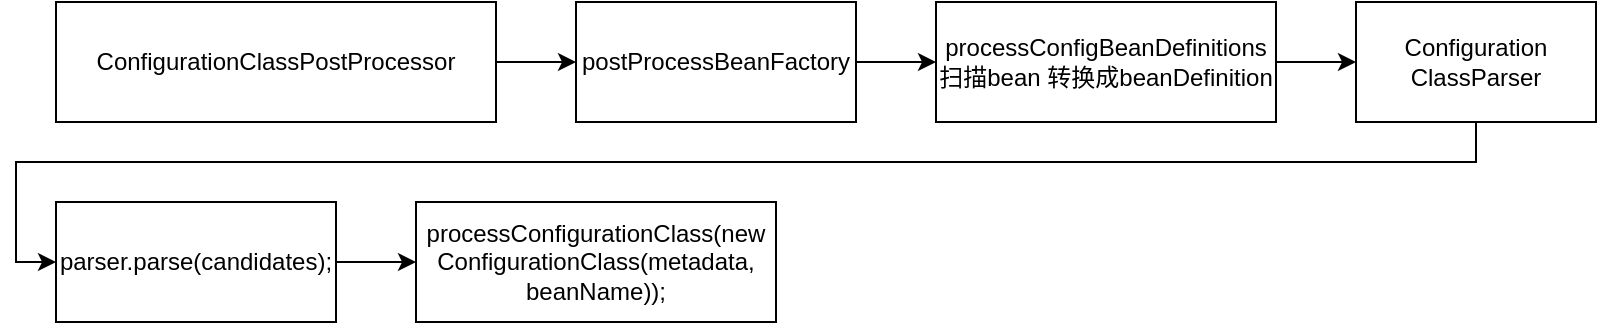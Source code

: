 <mxfile version="22.1.16" type="github">
  <diagram name="第 1 页" id="5okmlQeh2HD7aVh1Iizo">
    <mxGraphModel dx="1877" dy="530" grid="1" gridSize="10" guides="1" tooltips="1" connect="1" arrows="1" fold="1" page="1" pageScale="1" pageWidth="827" pageHeight="1169" math="0" shadow="0">
      <root>
        <mxCell id="0" />
        <mxCell id="1" parent="0" />
        <mxCell id="7GxyuCLlN3Ax3XJjULRu-3" style="edgeStyle=orthogonalEdgeStyle;rounded=0;orthogonalLoop=1;jettySize=auto;html=1;" edge="1" parent="1" source="7GxyuCLlN3Ax3XJjULRu-1">
          <mxGeometry relative="1" as="geometry">
            <mxPoint x="260" y="100" as="targetPoint" />
          </mxGeometry>
        </mxCell>
        <mxCell id="7GxyuCLlN3Ax3XJjULRu-1" value="ConfigurationClassPostProcessor" style="rounded=0;whiteSpace=wrap;html=1;" vertex="1" parent="1">
          <mxGeometry y="70" width="220" height="60" as="geometry" />
        </mxCell>
        <mxCell id="7GxyuCLlN3Ax3XJjULRu-5" style="edgeStyle=orthogonalEdgeStyle;rounded=0;orthogonalLoop=1;jettySize=auto;html=1;" edge="1" parent="1" source="7GxyuCLlN3Ax3XJjULRu-4">
          <mxGeometry relative="1" as="geometry">
            <mxPoint x="440" y="100" as="targetPoint" />
          </mxGeometry>
        </mxCell>
        <mxCell id="7GxyuCLlN3Ax3XJjULRu-4" value="postProcessBeanFactory" style="rounded=0;whiteSpace=wrap;html=1;" vertex="1" parent="1">
          <mxGeometry x="260" y="70" width="140" height="60" as="geometry" />
        </mxCell>
        <mxCell id="7GxyuCLlN3Ax3XJjULRu-7" style="edgeStyle=orthogonalEdgeStyle;rounded=0;orthogonalLoop=1;jettySize=auto;html=1;" edge="1" parent="1" source="7GxyuCLlN3Ax3XJjULRu-6">
          <mxGeometry relative="1" as="geometry">
            <mxPoint x="650" y="100" as="targetPoint" />
          </mxGeometry>
        </mxCell>
        <mxCell id="7GxyuCLlN3Ax3XJjULRu-6" value="processConfigBeanDefinitions扫描bean 转换成beanDefinition" style="rounded=0;whiteSpace=wrap;html=1;" vertex="1" parent="1">
          <mxGeometry x="440" y="70" width="170" height="60" as="geometry" />
        </mxCell>
        <mxCell id="7GxyuCLlN3Ax3XJjULRu-15" style="edgeStyle=orthogonalEdgeStyle;rounded=0;orthogonalLoop=1;jettySize=auto;html=1;entryX=0;entryY=0.5;entryDx=0;entryDy=0;" edge="1" parent="1" source="7GxyuCLlN3Ax3XJjULRu-8" target="7GxyuCLlN3Ax3XJjULRu-10">
          <mxGeometry relative="1" as="geometry">
            <Array as="points">
              <mxPoint x="710" y="150" />
              <mxPoint x="-20" y="150" />
              <mxPoint x="-20" y="200" />
            </Array>
          </mxGeometry>
        </mxCell>
        <mxCell id="7GxyuCLlN3Ax3XJjULRu-8" value="Configuration&lt;br&gt;ClassParser" style="rounded=0;whiteSpace=wrap;html=1;" vertex="1" parent="1">
          <mxGeometry x="650" y="70" width="120" height="60" as="geometry" />
        </mxCell>
        <mxCell id="7GxyuCLlN3Ax3XJjULRu-16" style="edgeStyle=orthogonalEdgeStyle;rounded=0;orthogonalLoop=1;jettySize=auto;html=1;exitX=1;exitY=0.5;exitDx=0;exitDy=0;entryX=0;entryY=0.5;entryDx=0;entryDy=0;" edge="1" parent="1" source="7GxyuCLlN3Ax3XJjULRu-10" target="7GxyuCLlN3Ax3XJjULRu-11">
          <mxGeometry relative="1" as="geometry" />
        </mxCell>
        <mxCell id="7GxyuCLlN3Ax3XJjULRu-10" value="parser.parse(candidates);" style="rounded=0;whiteSpace=wrap;html=1;" vertex="1" parent="1">
          <mxGeometry y="170" width="140" height="60" as="geometry" />
        </mxCell>
        <mxCell id="7GxyuCLlN3Ax3XJjULRu-11" value="processConfigurationClass(new ConfigurationClass(metadata, beanName));" style="rounded=0;whiteSpace=wrap;html=1;" vertex="1" parent="1">
          <mxGeometry x="180" y="170" width="180" height="60" as="geometry" />
        </mxCell>
      </root>
    </mxGraphModel>
  </diagram>
</mxfile>
